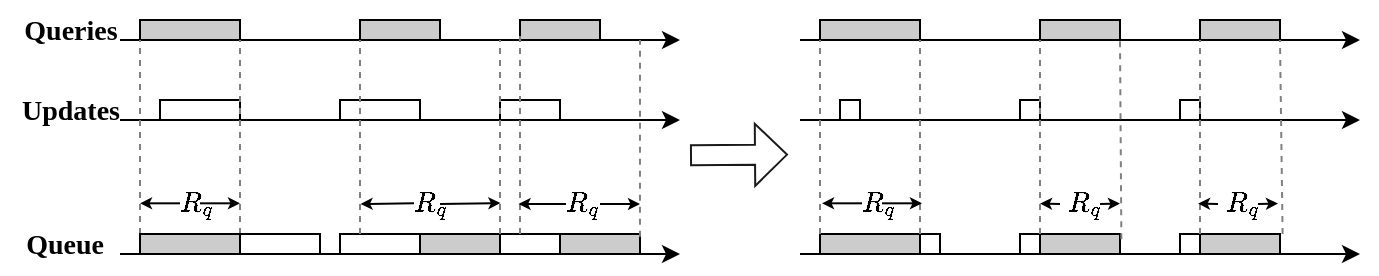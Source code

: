 <mxfile version="20.3.3" type="github">
  <diagram id="Bx-xNaHaK0agXE2F0XZd" name="第 1 页">
    <mxGraphModel dx="865" dy="476" grid="1" gridSize="10" guides="1" tooltips="1" connect="1" arrows="1" fold="1" page="1" pageScale="1" pageWidth="827" pageHeight="583" math="1" shadow="0">
      <root>
        <mxCell id="0" />
        <mxCell id="1" parent="0" />
        <mxCell id="VoCDYV5BWMh_LhJW3Wjn-31" value="$$R_q$$" style="text;html=1;resizable=0;autosize=1;align=center;verticalAlign=middle;points=[];fillColor=none;strokeColor=none;rounded=0;" parent="1" vertex="1">
          <mxGeometry x="98" y="227" width="70" height="30" as="geometry" />
        </mxCell>
        <mxCell id="VoCDYV5BWMh_LhJW3Wjn-24" value="" style="rounded=0;whiteSpace=wrap;html=1;fillColor=#FFFFFF;strokeColor=#000000;" parent="1" vertex="1">
          <mxGeometry x="285" y="190" width="30" height="10" as="geometry" />
        </mxCell>
        <mxCell id="VoCDYV5BWMh_LhJW3Wjn-1" value="" style="endArrow=classic;html=1;rounded=0;" parent="1" edge="1">
          <mxGeometry width="50" height="50" relative="1" as="geometry">
            <mxPoint x="95" y="160" as="sourcePoint" />
            <mxPoint x="375" y="160" as="targetPoint" />
          </mxGeometry>
        </mxCell>
        <mxCell id="VoCDYV5BWMh_LhJW3Wjn-2" value="" style="endArrow=classic;html=1;rounded=0;" parent="1" edge="1">
          <mxGeometry width="50" height="50" relative="1" as="geometry">
            <mxPoint x="95" y="200" as="sourcePoint" />
            <mxPoint x="375" y="200" as="targetPoint" />
          </mxGeometry>
        </mxCell>
        <mxCell id="VoCDYV5BWMh_LhJW3Wjn-3" value="" style="rounded=0;whiteSpace=wrap;html=1;fillColor=#CCCCCC;strokeColor=#000000;" parent="1" vertex="1">
          <mxGeometry x="105" y="150" width="50" height="10" as="geometry" />
        </mxCell>
        <mxCell id="VoCDYV5BWMh_LhJW3Wjn-4" value="" style="rounded=0;whiteSpace=wrap;html=1;fillColor=#CCCCCC;strokeColor=#000000;" parent="1" vertex="1">
          <mxGeometry x="215" y="150" width="40" height="10" as="geometry" />
        </mxCell>
        <mxCell id="VoCDYV5BWMh_LhJW3Wjn-5" value="" style="rounded=0;whiteSpace=wrap;html=1;fillColor=#CCCCCC;strokeColor=#000000;" parent="1" vertex="1">
          <mxGeometry x="295" y="150" width="40" height="10" as="geometry" />
        </mxCell>
        <mxCell id="VoCDYV5BWMh_LhJW3Wjn-7" value="" style="rounded=0;whiteSpace=wrap;html=1;fillColor=#FFFFFF;strokeColor=#000000;" parent="1" vertex="1">
          <mxGeometry x="115" y="190" width="40" height="10" as="geometry" />
        </mxCell>
        <mxCell id="VoCDYV5BWMh_LhJW3Wjn-8" value="" style="rounded=0;whiteSpace=wrap;html=1;fillColor=#FFFFFF;strokeColor=#000000;" parent="1" vertex="1">
          <mxGeometry x="205" y="190" width="40" height="10" as="geometry" />
        </mxCell>
        <mxCell id="VoCDYV5BWMh_LhJW3Wjn-9" value="" style="rounded=0;whiteSpace=wrap;html=1;fillColor=#FFFFFF;strokeColor=#000000;" parent="1" vertex="1">
          <mxGeometry x="285" y="257" width="30" height="10" as="geometry" />
        </mxCell>
        <mxCell id="VoCDYV5BWMh_LhJW3Wjn-11" value="" style="endArrow=classic;html=1;rounded=0;" parent="1" edge="1">
          <mxGeometry width="50" height="50" relative="1" as="geometry">
            <mxPoint x="95" y="267" as="sourcePoint" />
            <mxPoint x="375" y="267" as="targetPoint" />
          </mxGeometry>
        </mxCell>
        <mxCell id="VoCDYV5BWMh_LhJW3Wjn-13" value="" style="rounded=0;whiteSpace=wrap;html=1;fillColor=#CCCCCC;strokeColor=#000000;" parent="1" vertex="1">
          <mxGeometry x="245" y="257" width="40" height="10" as="geometry" />
        </mxCell>
        <mxCell id="VoCDYV5BWMh_LhJW3Wjn-14" value="" style="rounded=0;whiteSpace=wrap;html=1;fillColor=#CCCCCC;strokeColor=#000000;" parent="1" vertex="1">
          <mxGeometry x="315" y="257" width="40" height="10" as="geometry" />
        </mxCell>
        <mxCell id="VoCDYV5BWMh_LhJW3Wjn-15" value="" style="rounded=0;whiteSpace=wrap;html=1;fillColor=#FFFFFF;strokeColor=#000000;" parent="1" vertex="1">
          <mxGeometry x="155" y="257" width="40" height="10" as="geometry" />
        </mxCell>
        <mxCell id="VoCDYV5BWMh_LhJW3Wjn-16" value="" style="rounded=0;whiteSpace=wrap;html=1;fillColor=#FFFFFF;strokeColor=#000000;" parent="1" vertex="1">
          <mxGeometry x="205" y="257" width="40" height="10" as="geometry" />
        </mxCell>
        <mxCell id="VoCDYV5BWMh_LhJW3Wjn-17" value="" style="endArrow=none;dashed=1;html=1;strokeWidth=1;rounded=0;entryX=0;entryY=1;entryDx=0;entryDy=0;exitX=0;exitY=0;exitDx=0;exitDy=0;strokeColor=#808080;" parent="1" target="VoCDYV5BWMh_LhJW3Wjn-3" edge="1" source="qLcCNhTpuj1mLV-UU1Nb-5">
          <mxGeometry width="50" height="50" relative="1" as="geometry">
            <mxPoint x="105" y="280" as="sourcePoint" />
            <mxPoint x="365" y="250" as="targetPoint" />
          </mxGeometry>
        </mxCell>
        <mxCell id="VoCDYV5BWMh_LhJW3Wjn-19" value="" style="endArrow=none;dashed=1;html=1;strokeWidth=1;rounded=0;exitX=1;exitY=0;exitDx=0;exitDy=0;strokeColor=#808080;" parent="1" edge="1" source="qLcCNhTpuj1mLV-UU1Nb-5">
          <mxGeometry width="50" height="50" relative="1" as="geometry">
            <mxPoint x="154" y="280" as="sourcePoint" />
            <mxPoint x="155" y="160" as="targetPoint" />
          </mxGeometry>
        </mxCell>
        <mxCell id="VoCDYV5BWMh_LhJW3Wjn-20" value="" style="endArrow=none;dashed=1;html=1;strokeWidth=1;rounded=0;entryX=0;entryY=1;entryDx=0;entryDy=0;strokeColor=#808080;" parent="1" edge="1">
          <mxGeometry width="50" height="50" relative="1" as="geometry">
            <mxPoint x="295" y="257" as="sourcePoint" />
            <mxPoint x="295" y="157" as="targetPoint" />
          </mxGeometry>
        </mxCell>
        <mxCell id="VoCDYV5BWMh_LhJW3Wjn-21" value="" style="endArrow=none;dashed=1;html=1;strokeWidth=1;rounded=0;exitX=0;exitY=0;exitDx=0;exitDy=0;strokeColor=#808080;" parent="1" edge="1" source="VoCDYV5BWMh_LhJW3Wjn-9">
          <mxGeometry width="50" height="50" relative="1" as="geometry">
            <mxPoint x="284" y="280" as="sourcePoint" />
            <mxPoint x="285" y="160" as="targetPoint" />
          </mxGeometry>
        </mxCell>
        <mxCell id="VoCDYV5BWMh_LhJW3Wjn-23" value="" style="endArrow=none;dashed=1;html=1;strokeWidth=1;rounded=0;entryX=0;entryY=1;entryDx=0;entryDy=0;exitX=0.25;exitY=0;exitDx=0;exitDy=0;strokeColor=#808080;" parent="1" edge="1" source="VoCDYV5BWMh_LhJW3Wjn-16">
          <mxGeometry width="50" height="50" relative="1" as="geometry">
            <mxPoint x="215" y="280" as="sourcePoint" />
            <mxPoint x="215" y="160" as="targetPoint" />
          </mxGeometry>
        </mxCell>
        <mxCell id="VoCDYV5BWMh_LhJW3Wjn-30" value="" style="endArrow=none;dashed=1;html=1;strokeWidth=1;rounded=0;entryX=0;entryY=1;entryDx=0;entryDy=0;exitX=0.914;exitY=1.044;exitDx=0;exitDy=0;strokeColor=#808080;exitPerimeter=0;" parent="1" edge="1" source="VoCDYV5BWMh_LhJW3Wjn-42">
          <mxGeometry width="50" height="50" relative="1" as="geometry">
            <mxPoint x="355" y="280" as="sourcePoint" />
            <mxPoint x="355" y="160" as="targetPoint" />
          </mxGeometry>
        </mxCell>
        <mxCell id="VoCDYV5BWMh_LhJW3Wjn-35" value="" style="endArrow=classic;html=1;rounded=0;endSize=3;strokeWidth=1;" parent="1" edge="1">
          <mxGeometry width="50" height="50" relative="1" as="geometry">
            <mxPoint x="135" y="241.66" as="sourcePoint" />
            <mxPoint x="155" y="241.66" as="targetPoint" />
          </mxGeometry>
        </mxCell>
        <mxCell id="VoCDYV5BWMh_LhJW3Wjn-36" value="" style="endArrow=classic;html=1;rounded=0;endSize=3;strokeWidth=1;" parent="1" edge="1">
          <mxGeometry width="50" height="50" relative="1" as="geometry">
            <mxPoint x="125" y="241.66" as="sourcePoint" />
            <mxPoint x="105" y="241.66" as="targetPoint" />
          </mxGeometry>
        </mxCell>
        <mxCell id="VoCDYV5BWMh_LhJW3Wjn-39" value="$$R_q$$" style="text;html=1;resizable=0;autosize=1;align=center;verticalAlign=middle;points=[];fillColor=none;strokeColor=none;rounded=0;" parent="1" vertex="1">
          <mxGeometry x="215" y="227" width="70" height="30" as="geometry" />
        </mxCell>
        <mxCell id="VoCDYV5BWMh_LhJW3Wjn-40" value="" style="endArrow=classic;html=1;rounded=0;endSize=3;strokeWidth=1;entryX=1.003;entryY=0.485;entryDx=0;entryDy=0;entryPerimeter=0;" parent="1" target="VoCDYV5BWMh_LhJW3Wjn-39" edge="1">
          <mxGeometry width="50" height="50" relative="1" as="geometry">
            <mxPoint x="255" y="242" as="sourcePoint" />
            <mxPoint x="272" y="241.66" as="targetPoint" />
          </mxGeometry>
        </mxCell>
        <mxCell id="VoCDYV5BWMh_LhJW3Wjn-41" value="" style="endArrow=classic;html=1;rounded=0;endSize=3;strokeWidth=1;entryX=0.004;entryY=0.5;entryDx=0;entryDy=0;entryPerimeter=0;" parent="1" target="VoCDYV5BWMh_LhJW3Wjn-39" edge="1">
          <mxGeometry width="50" height="50" relative="1" as="geometry">
            <mxPoint x="242" y="241.66" as="sourcePoint" />
            <mxPoint x="222" y="241.66" as="targetPoint" />
          </mxGeometry>
        </mxCell>
        <mxCell id="VoCDYV5BWMh_LhJW3Wjn-42" value="$$R_q$$" style="text;html=1;resizable=0;autosize=1;align=center;verticalAlign=middle;points=[];fillColor=none;strokeColor=none;rounded=0;" parent="1" vertex="1">
          <mxGeometry x="291" y="227" width="70" height="30" as="geometry" />
        </mxCell>
        <mxCell id="VoCDYV5BWMh_LhJW3Wjn-43" value="" style="endArrow=classic;html=1;rounded=0;endSize=3;strokeWidth=1;" parent="1" edge="1">
          <mxGeometry width="50" height="50" relative="1" as="geometry">
            <mxPoint x="335" y="242" as="sourcePoint" />
            <mxPoint x="355" y="242" as="targetPoint" />
          </mxGeometry>
        </mxCell>
        <mxCell id="VoCDYV5BWMh_LhJW3Wjn-44" value="" style="endArrow=classic;html=1;rounded=0;endSize=3;strokeWidth=1;entryX=0.004;entryY=0.5;entryDx=0;entryDy=0;entryPerimeter=0;" parent="1" edge="1">
          <mxGeometry width="50" height="50" relative="1" as="geometry">
            <mxPoint x="318" y="242" as="sourcePoint" />
            <mxPoint x="294.28" y="242" as="targetPoint" />
          </mxGeometry>
        </mxCell>
        <mxCell id="VoCDYV5BWMh_LhJW3Wjn-45" value="" style="rounded=0;whiteSpace=wrap;html=1;fillColor=#FFFFFF;strokeColor=#000000;" parent="1" vertex="1">
          <mxGeometry x="625" y="190" width="10" height="10" as="geometry" />
        </mxCell>
        <mxCell id="VoCDYV5BWMh_LhJW3Wjn-46" value="" style="endArrow=classic;html=1;rounded=0;" parent="1" edge="1">
          <mxGeometry width="50" height="50" relative="1" as="geometry">
            <mxPoint x="435" y="160" as="sourcePoint" />
            <mxPoint x="715" y="160" as="targetPoint" />
          </mxGeometry>
        </mxCell>
        <mxCell id="VoCDYV5BWMh_LhJW3Wjn-47" value="" style="endArrow=classic;html=1;rounded=0;" parent="1" edge="1">
          <mxGeometry width="50" height="50" relative="1" as="geometry">
            <mxPoint x="435" y="200" as="sourcePoint" />
            <mxPoint x="715" y="200" as="targetPoint" />
          </mxGeometry>
        </mxCell>
        <mxCell id="VoCDYV5BWMh_LhJW3Wjn-48" value="" style="rounded=0;whiteSpace=wrap;html=1;fillColor=#CCCCCC;strokeColor=#000000;" parent="1" vertex="1">
          <mxGeometry x="445" y="150" width="50" height="10" as="geometry" />
        </mxCell>
        <mxCell id="VoCDYV5BWMh_LhJW3Wjn-49" value="" style="rounded=0;whiteSpace=wrap;html=1;fillColor=#CCCCCC;strokeColor=#000000;" parent="1" vertex="1">
          <mxGeometry x="555" y="150" width="40" height="10" as="geometry" />
        </mxCell>
        <mxCell id="VoCDYV5BWMh_LhJW3Wjn-50" value="" style="rounded=0;whiteSpace=wrap;html=1;fillColor=#CCCCCC;strokeColor=#000000;" parent="1" vertex="1">
          <mxGeometry x="635" y="150" width="40" height="10" as="geometry" />
        </mxCell>
        <mxCell id="VoCDYV5BWMh_LhJW3Wjn-51" value="" style="rounded=0;whiteSpace=wrap;html=1;fillColor=#FFFFFF;strokeColor=#000000;" parent="1" vertex="1">
          <mxGeometry x="495" y="257" width="10" height="10" as="geometry" />
        </mxCell>
        <mxCell id="VoCDYV5BWMh_LhJW3Wjn-52" value="" style="rounded=0;whiteSpace=wrap;html=1;fillColor=#FFFFFF;strokeColor=#000000;" parent="1" vertex="1">
          <mxGeometry x="545" y="190" width="10" height="10" as="geometry" />
        </mxCell>
        <mxCell id="VoCDYV5BWMh_LhJW3Wjn-53" value="" style="rounded=0;whiteSpace=wrap;html=1;fillColor=#FFFFFF;strokeColor=#000000;" parent="1" vertex="1">
          <mxGeometry x="625" y="257" width="10" height="10" as="geometry" />
        </mxCell>
        <mxCell id="VoCDYV5BWMh_LhJW3Wjn-54" value="" style="endArrow=classic;html=1;rounded=0;" parent="1" edge="1">
          <mxGeometry width="50" height="50" relative="1" as="geometry">
            <mxPoint x="435" y="267" as="sourcePoint" />
            <mxPoint x="715" y="267" as="targetPoint" />
          </mxGeometry>
        </mxCell>
        <mxCell id="VoCDYV5BWMh_LhJW3Wjn-55" value="" style="rounded=0;whiteSpace=wrap;html=1;fillColor=#CCCCCC;strokeColor=#000000;" parent="1" vertex="1">
          <mxGeometry x="555" y="257" width="40" height="10" as="geometry" />
        </mxCell>
        <mxCell id="VoCDYV5BWMh_LhJW3Wjn-58" value="" style="rounded=0;whiteSpace=wrap;html=1;fillColor=#FFFFFF;strokeColor=#000000;" parent="1" vertex="1">
          <mxGeometry x="545" y="257" width="10" height="10" as="geometry" />
        </mxCell>
        <mxCell id="VoCDYV5BWMh_LhJW3Wjn-59" value="" style="rounded=0;whiteSpace=wrap;html=1;fillColor=#CCCCCC;strokeColor=#000000;" parent="1" vertex="1">
          <mxGeometry x="445" y="257" width="50" height="10" as="geometry" />
        </mxCell>
        <mxCell id="VoCDYV5BWMh_LhJW3Wjn-60" value="" style="rounded=0;whiteSpace=wrap;html=1;fillColor=#CCCCCC;strokeColor=#000000;" parent="1" vertex="1">
          <mxGeometry x="635" y="257" width="40" height="10" as="geometry" />
        </mxCell>
        <mxCell id="VoCDYV5BWMh_LhJW3Wjn-61" value="" style="rounded=0;whiteSpace=wrap;html=1;fillColor=#FFFFFF;strokeColor=#000000;" parent="1" vertex="1">
          <mxGeometry x="455" y="190" width="10" height="10" as="geometry" />
        </mxCell>
        <mxCell id="VoCDYV5BWMh_LhJW3Wjn-62" value="" style="endArrow=none;dashed=1;html=1;strokeWidth=1;rounded=0;exitX=0;exitY=0;exitDx=0;exitDy=0;strokeColor=#808080;" parent="1" edge="1">
          <mxGeometry width="50" height="50" relative="1" as="geometry">
            <mxPoint x="445" y="257" as="sourcePoint" />
            <mxPoint x="445" y="160" as="targetPoint" />
          </mxGeometry>
        </mxCell>
        <mxCell id="VoCDYV5BWMh_LhJW3Wjn-64" value="" style="endArrow=none;dashed=1;html=1;strokeWidth=1;rounded=0;entryX=1;entryY=1;entryDx=0;entryDy=0;exitX=0;exitY=0;exitDx=0;exitDy=0;strokeColor=#808080;" parent="1" edge="1" target="VoCDYV5BWMh_LhJW3Wjn-48">
          <mxGeometry width="50" height="50" relative="1" as="geometry">
            <mxPoint x="495.0" y="257" as="sourcePoint" />
            <mxPoint x="495.0" y="137" as="targetPoint" />
          </mxGeometry>
        </mxCell>
        <mxCell id="VoCDYV5BWMh_LhJW3Wjn-65" value="" style="endArrow=none;dashed=1;html=1;strokeWidth=1;rounded=0;exitX=0;exitY=0;exitDx=0;exitDy=0;strokeColor=#808080;" parent="1" edge="1">
          <mxGeometry width="50" height="50" relative="1" as="geometry">
            <mxPoint x="555" y="257" as="sourcePoint" />
            <mxPoint x="555" y="160" as="targetPoint" />
          </mxGeometry>
        </mxCell>
        <mxCell id="VoCDYV5BWMh_LhJW3Wjn-66" value="" style="endArrow=none;dashed=1;html=1;strokeWidth=1;rounded=0;entryX=0;entryY=1;entryDx=0;entryDy=0;exitX=0.767;exitY=1.089;exitDx=0;exitDy=0;strokeColor=#808080;exitPerimeter=0;" parent="1" edge="1" source="VoCDYV5BWMh_LhJW3Wjn-73">
          <mxGeometry width="50" height="50" relative="1" as="geometry">
            <mxPoint x="595" y="280" as="sourcePoint" />
            <mxPoint x="595" y="160" as="targetPoint" />
          </mxGeometry>
        </mxCell>
        <mxCell id="VoCDYV5BWMh_LhJW3Wjn-67" value="" style="endArrow=none;dashed=1;html=1;strokeWidth=1;rounded=0;strokeColor=#808080;" parent="1" edge="1">
          <mxGeometry width="50" height="50" relative="1" as="geometry">
            <mxPoint x="635" y="257" as="sourcePoint" />
            <mxPoint x="635" y="160" as="targetPoint" />
          </mxGeometry>
        </mxCell>
        <mxCell id="VoCDYV5BWMh_LhJW3Wjn-68" value="" style="endArrow=none;dashed=1;html=1;strokeWidth=1;rounded=0;entryX=0;entryY=1;entryDx=0;entryDy=0;strokeColor=#808080;exitX=0.79;exitY=1;exitDx=0;exitDy=0;exitPerimeter=0;" parent="1" edge="1" source="VoCDYV5BWMh_LhJW3Wjn-79">
          <mxGeometry width="50" height="50" relative="1" as="geometry">
            <mxPoint x="675" y="270" as="sourcePoint" />
            <mxPoint x="675" y="160" as="targetPoint" />
          </mxGeometry>
        </mxCell>
        <mxCell id="VoCDYV5BWMh_LhJW3Wjn-70" value="$$R_q$$" style="text;html=1;resizable=0;autosize=1;align=center;verticalAlign=middle;points=[];fillColor=none;strokeColor=none;rounded=0;" parent="1" vertex="1">
          <mxGeometry x="439" y="227" width="70" height="30" as="geometry" />
        </mxCell>
        <mxCell id="VoCDYV5BWMh_LhJW3Wjn-71" value="" style="endArrow=classic;html=1;rounded=0;endSize=3;strokeWidth=1;" parent="1" edge="1">
          <mxGeometry width="50" height="50" relative="1" as="geometry">
            <mxPoint x="476" y="241.66" as="sourcePoint" />
            <mxPoint x="496" y="241.66" as="targetPoint" />
          </mxGeometry>
        </mxCell>
        <mxCell id="VoCDYV5BWMh_LhJW3Wjn-72" value="" style="endArrow=classic;html=1;rounded=0;endSize=3;strokeWidth=1;" parent="1" edge="1">
          <mxGeometry width="50" height="50" relative="1" as="geometry">
            <mxPoint x="466" y="241.66" as="sourcePoint" />
            <mxPoint x="446" y="241.66" as="targetPoint" />
          </mxGeometry>
        </mxCell>
        <mxCell id="VoCDYV5BWMh_LhJW3Wjn-73" value="$$R_q$$" style="text;html=1;resizable=0;autosize=1;align=center;verticalAlign=middle;points=[];fillColor=none;strokeColor=none;rounded=0;" parent="1" vertex="1">
          <mxGeometry x="542" y="227" width="70" height="30" as="geometry" />
        </mxCell>
        <mxCell id="VoCDYV5BWMh_LhJW3Wjn-74" value="" style="endArrow=classic;html=1;rounded=0;endSize=3;strokeWidth=1;" parent="1" edge="1">
          <mxGeometry width="50" height="50" relative="1" as="geometry">
            <mxPoint x="585" y="242" as="sourcePoint" />
            <mxPoint x="595" y="241.76" as="targetPoint" />
          </mxGeometry>
        </mxCell>
        <mxCell id="VoCDYV5BWMh_LhJW3Wjn-75" value="" style="endArrow=classic;html=1;rounded=0;endSize=3;strokeWidth=1;" parent="1" edge="1">
          <mxGeometry width="50" height="50" relative="1" as="geometry">
            <mxPoint x="565" y="242" as="sourcePoint" />
            <mxPoint x="555" y="241.76" as="targetPoint" />
          </mxGeometry>
        </mxCell>
        <mxCell id="VoCDYV5BWMh_LhJW3Wjn-79" value="$$R_q$$" style="text;html=1;resizable=0;autosize=1;align=center;verticalAlign=middle;points=[];fillColor=none;strokeColor=none;rounded=0;" parent="1" vertex="1">
          <mxGeometry x="621" y="227" width="70" height="30" as="geometry" />
        </mxCell>
        <mxCell id="VoCDYV5BWMh_LhJW3Wjn-80" value="" style="endArrow=classic;html=1;rounded=0;endSize=3;strokeWidth=1;" parent="1" edge="1">
          <mxGeometry width="50" height="50" relative="1" as="geometry">
            <mxPoint x="664" y="242" as="sourcePoint" />
            <mxPoint x="674" y="241.76" as="targetPoint" />
          </mxGeometry>
        </mxCell>
        <mxCell id="VoCDYV5BWMh_LhJW3Wjn-81" value="" style="endArrow=classic;html=1;rounded=0;endSize=3;strokeWidth=1;" parent="1" edge="1">
          <mxGeometry width="50" height="50" relative="1" as="geometry">
            <mxPoint x="644" y="242" as="sourcePoint" />
            <mxPoint x="634" y="241.76" as="targetPoint" />
          </mxGeometry>
        </mxCell>
        <mxCell id="VoCDYV5BWMh_LhJW3Wjn-82" value="&lt;font face=&quot;Times New Roman&quot; style=&quot;font-size: 14px;&quot;&gt;Queries&lt;/font&gt;" style="text;html=1;resizable=0;autosize=1;align=center;verticalAlign=middle;points=[];fillColor=none;strokeColor=none;rounded=0;fontStyle=1;fontSize=14;" parent="1" vertex="1">
          <mxGeometry x="35" y="140" width="70" height="30" as="geometry" />
        </mxCell>
        <mxCell id="VoCDYV5BWMh_LhJW3Wjn-83" value="&lt;font face=&quot;Times New Roman&quot; style=&quot;font-size: 14px;&quot;&gt;Updates&lt;/font&gt;" style="text;html=1;resizable=0;autosize=1;align=center;verticalAlign=middle;points=[];fillColor=none;strokeColor=none;rounded=0;fontStyle=1;fontSize=14;" parent="1" vertex="1">
          <mxGeometry x="35" y="180" width="70" height="30" as="geometry" />
        </mxCell>
        <mxCell id="VoCDYV5BWMh_LhJW3Wjn-84" value="&lt;font face=&quot;Times New Roman&quot; style=&quot;font-size: 14px;&quot;&gt;Queue&lt;/font&gt;" style="text;html=1;resizable=0;autosize=1;align=center;verticalAlign=middle;points=[];fillColor=none;strokeColor=none;rounded=0;fontStyle=1;fontSize=14;" parent="1" vertex="1">
          <mxGeometry x="37" y="247" width="60" height="30" as="geometry" />
        </mxCell>
        <mxCell id="VoCDYV5BWMh_LhJW3Wjn-85" value="" style="shape=flexArrow;endArrow=classic;html=1;rounded=0;fontFamily=Times New Roman;strokeColor=#1A1A1A;strokeWidth=1;endSize=5;startSize=10;" parent="1" edge="1">
          <mxGeometry width="50" height="50" relative="1" as="geometry">
            <mxPoint x="380" y="217.65" as="sourcePoint" />
            <mxPoint x="429" y="217.31" as="targetPoint" />
          </mxGeometry>
        </mxCell>
        <mxCell id="qLcCNhTpuj1mLV-UU1Nb-5" value="" style="rounded=0;whiteSpace=wrap;html=1;fillColor=#CCCCCC;strokeColor=#000000;" vertex="1" parent="1">
          <mxGeometry x="105" y="257" width="50" height="10" as="geometry" />
        </mxCell>
      </root>
    </mxGraphModel>
  </diagram>
</mxfile>
